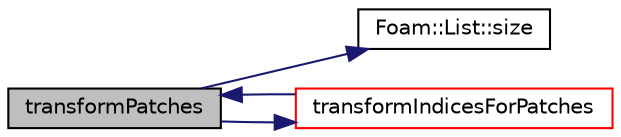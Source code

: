 digraph "transformPatches"
{
  bgcolor="transparent";
  edge [fontname="Helvetica",fontsize="10",labelfontname="Helvetica",labelfontsize="10"];
  node [fontname="Helvetica",fontsize="10",shape=record];
  rankdir="LR";
  Node1432 [label="transformPatches",height=0.2,width=0.4,color="black", fillcolor="grey75", style="filled", fontcolor="black"];
  Node1432 -> Node1433 [color="midnightblue",fontsize="10",style="solid",fontname="Helvetica"];
  Node1433 [label="Foam::List::size",height=0.2,width=0.4,color="black",URL="$a26833.html#a8a5f6fa29bd4b500caf186f60245b384",tooltip="Override size to be inconsistent with allocated storage. "];
  Node1432 -> Node1434 [color="midnightblue",fontsize="10",style="solid",fontname="Helvetica"];
  Node1434 [label="transformIndicesForPatches",height=0.2,width=0.4,color="red",URL="$a28849.html#a00076648153dc2996ad3ceebc7fd643b",tooltip="Access the all of the indices of the transform. "];
  Node1434 -> Node1432 [color="midnightblue",fontsize="10",style="solid",fontname="Helvetica"];
}
